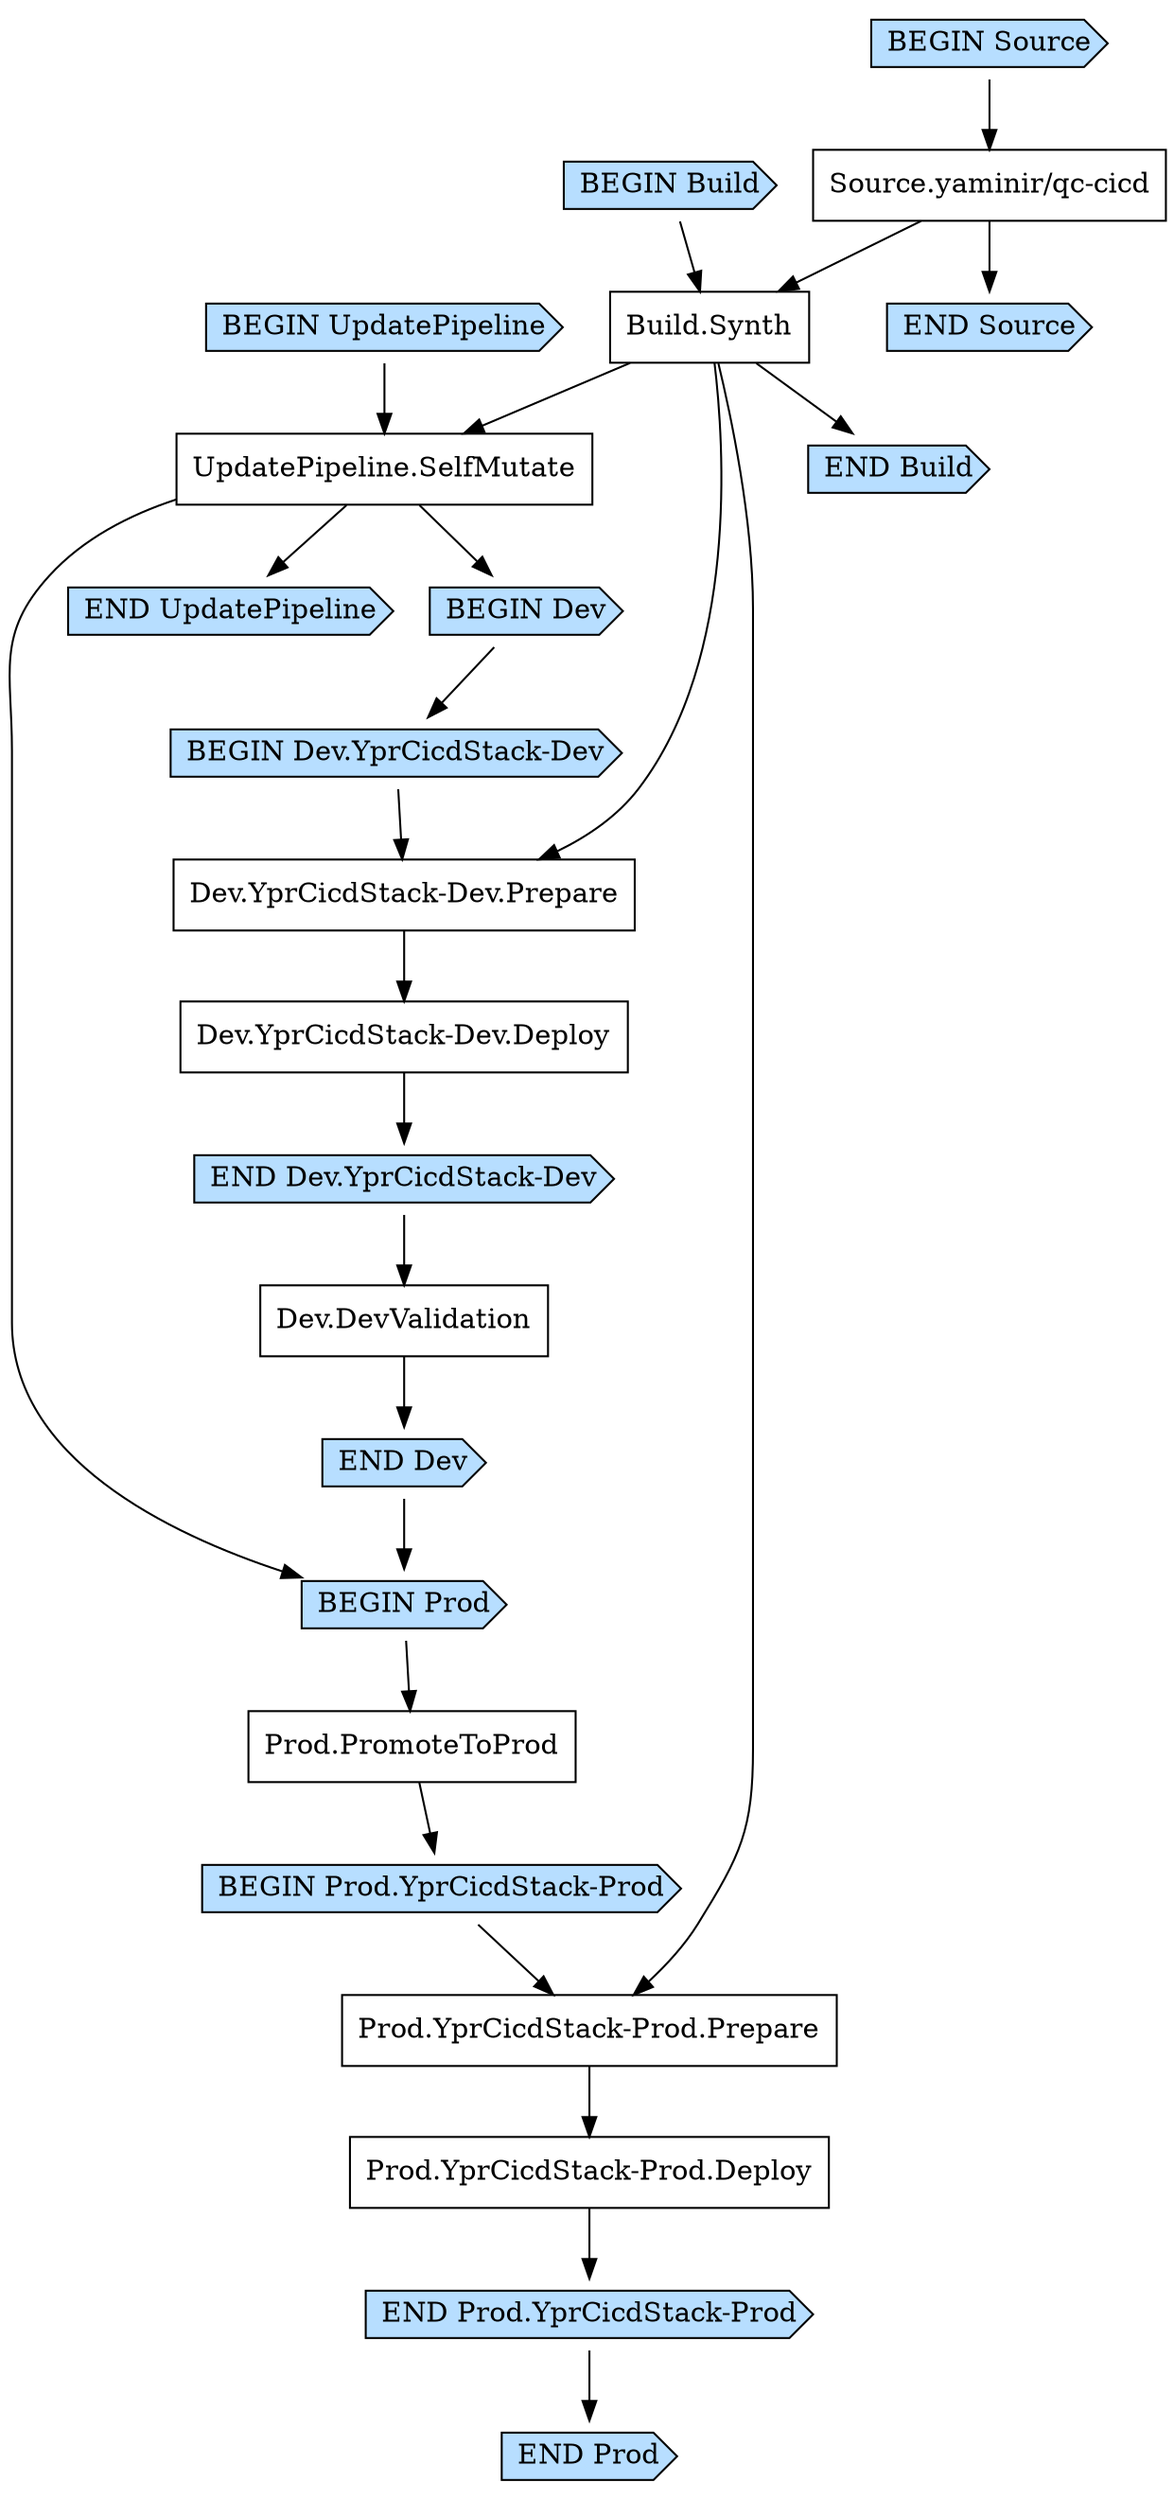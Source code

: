 digraph G {
  # Arrows represent an "unlocks" relationship (opposite of dependency). So chosen
  # because the layout looks more natural that way.
  # To represent subgraph dependencies, subgraphs are represented by BEGIN/END nodes.
  # To render: `dot -Tsvg PipelineStackPipeline9DB740AF.dot > graph.svg`, open in a browser.
  node [shape="box"];
"BEGIN Build" [shape="cds", style="filled", fillcolor="#b7deff"];
"END Build" [shape="cds", style="filled", fillcolor="#b7deff"];
"Build.Synth";
"Source.yaminir/qc-cicd" -> "Build.Synth";
"BEGIN Build" -> "Build.Synth";
"Build.Synth" -> "END Build";
"BEGIN UpdatePipeline" [shape="cds", style="filled", fillcolor="#b7deff"];
"END UpdatePipeline" [shape="cds", style="filled", fillcolor="#b7deff"];
"UpdatePipeline.SelfMutate";
"Build.Synth" -> "UpdatePipeline.SelfMutate";
"BEGIN UpdatePipeline" -> "UpdatePipeline.SelfMutate";
"UpdatePipeline.SelfMutate" -> "END UpdatePipeline";
"BEGIN Dev" [shape="cds", style="filled", fillcolor="#b7deff"];
"END Dev" [shape="cds", style="filled", fillcolor="#b7deff"];
"UpdatePipeline.SelfMutate" -> "BEGIN Dev";
"BEGIN Dev.YprCicdStack-Dev" [shape="cds", style="filled", fillcolor="#b7deff"];
"END Dev.YprCicdStack-Dev" [shape="cds", style="filled", fillcolor="#b7deff"];
"Dev.YprCicdStack-Dev.Deploy";
"Dev.YprCicdStack-Dev.Prepare" -> "Dev.YprCicdStack-Dev.Deploy";
"Dev.YprCicdStack-Dev.Prepare";
"Build.Synth" -> "Dev.YprCicdStack-Dev.Prepare";
"BEGIN Dev.YprCicdStack-Dev" -> "Dev.YprCicdStack-Dev.Prepare";
"Dev.YprCicdStack-Dev.Deploy" -> "END Dev.YprCicdStack-Dev";
"Dev.DevValidation";
"END Dev.YprCicdStack-Dev" -> "Dev.DevValidation";
"BEGIN Dev" -> "BEGIN Dev.YprCicdStack-Dev";
"Dev.DevValidation" -> "END Dev";
"BEGIN Prod" [shape="cds", style="filled", fillcolor="#b7deff"];
"END Prod" [shape="cds", style="filled", fillcolor="#b7deff"];
"UpdatePipeline.SelfMutate" -> "BEGIN Prod";
"END Dev" -> "BEGIN Prod";
"BEGIN Prod.YprCicdStack-Prod" [shape="cds", style="filled", fillcolor="#b7deff"];
"END Prod.YprCicdStack-Prod" [shape="cds", style="filled", fillcolor="#b7deff"];
"Prod.PromoteToProd" -> "BEGIN Prod.YprCicdStack-Prod";
"Prod.YprCicdStack-Prod.Deploy";
"Prod.YprCicdStack-Prod.Prepare" -> "Prod.YprCicdStack-Prod.Deploy";
"Prod.YprCicdStack-Prod.Prepare";
"Build.Synth" -> "Prod.YprCicdStack-Prod.Prepare";
"BEGIN Prod.YprCicdStack-Prod" -> "Prod.YprCicdStack-Prod.Prepare";
"Prod.YprCicdStack-Prod.Deploy" -> "END Prod.YprCicdStack-Prod";
"Prod.PromoteToProd";
"BEGIN Prod" -> "Prod.PromoteToProd";
"END Prod.YprCicdStack-Prod" -> "END Prod";
"BEGIN Source" [shape="cds", style="filled", fillcolor="#b7deff"];
"END Source" [shape="cds", style="filled", fillcolor="#b7deff"];
"Source.yaminir/qc-cicd";
"BEGIN Source" -> "Source.yaminir/qc-cicd";
"Source.yaminir/qc-cicd" -> "END Source";
}